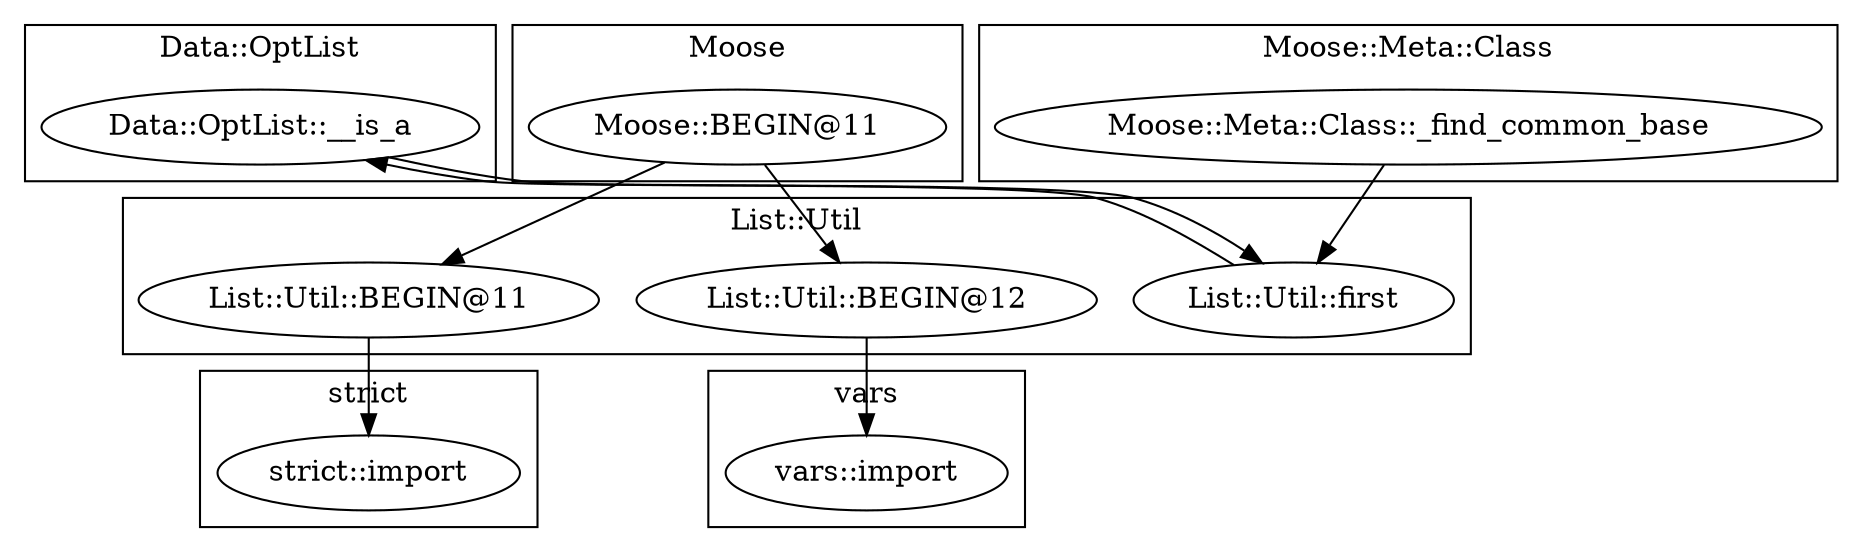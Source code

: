 digraph {
graph [overlap=false]
subgraph cluster_vars {
	label="vars";
	"vars::import";
}
subgraph cluster_Data_OptList {
	label="Data::OptList";
	"Data::OptList::__is_a";
}
subgraph cluster_strict {
	label="strict";
	"strict::import";
}
subgraph cluster_Moose {
	label="Moose";
	"Moose::BEGIN@11";
}
subgraph cluster_List_Util {
	label="List::Util";
	"List::Util::BEGIN@11";
	"List::Util::first";
	"List::Util::BEGIN@12";
}
subgraph cluster_Moose_Meta_Class {
	label="Moose::Meta::Class";
	"Moose::Meta::Class::_find_common_base";
}
"Moose::BEGIN@11" -> "List::Util::BEGIN@11";
"List::Util::first" -> "Data::OptList::__is_a";
"List::Util::BEGIN@12" -> "vars::import";
"List::Util::BEGIN@11" -> "strict::import";
"Moose::BEGIN@11" -> "List::Util::BEGIN@12";
"Data::OptList::__is_a" -> "List::Util::first";
"Moose::Meta::Class::_find_common_base" -> "List::Util::first";
}
